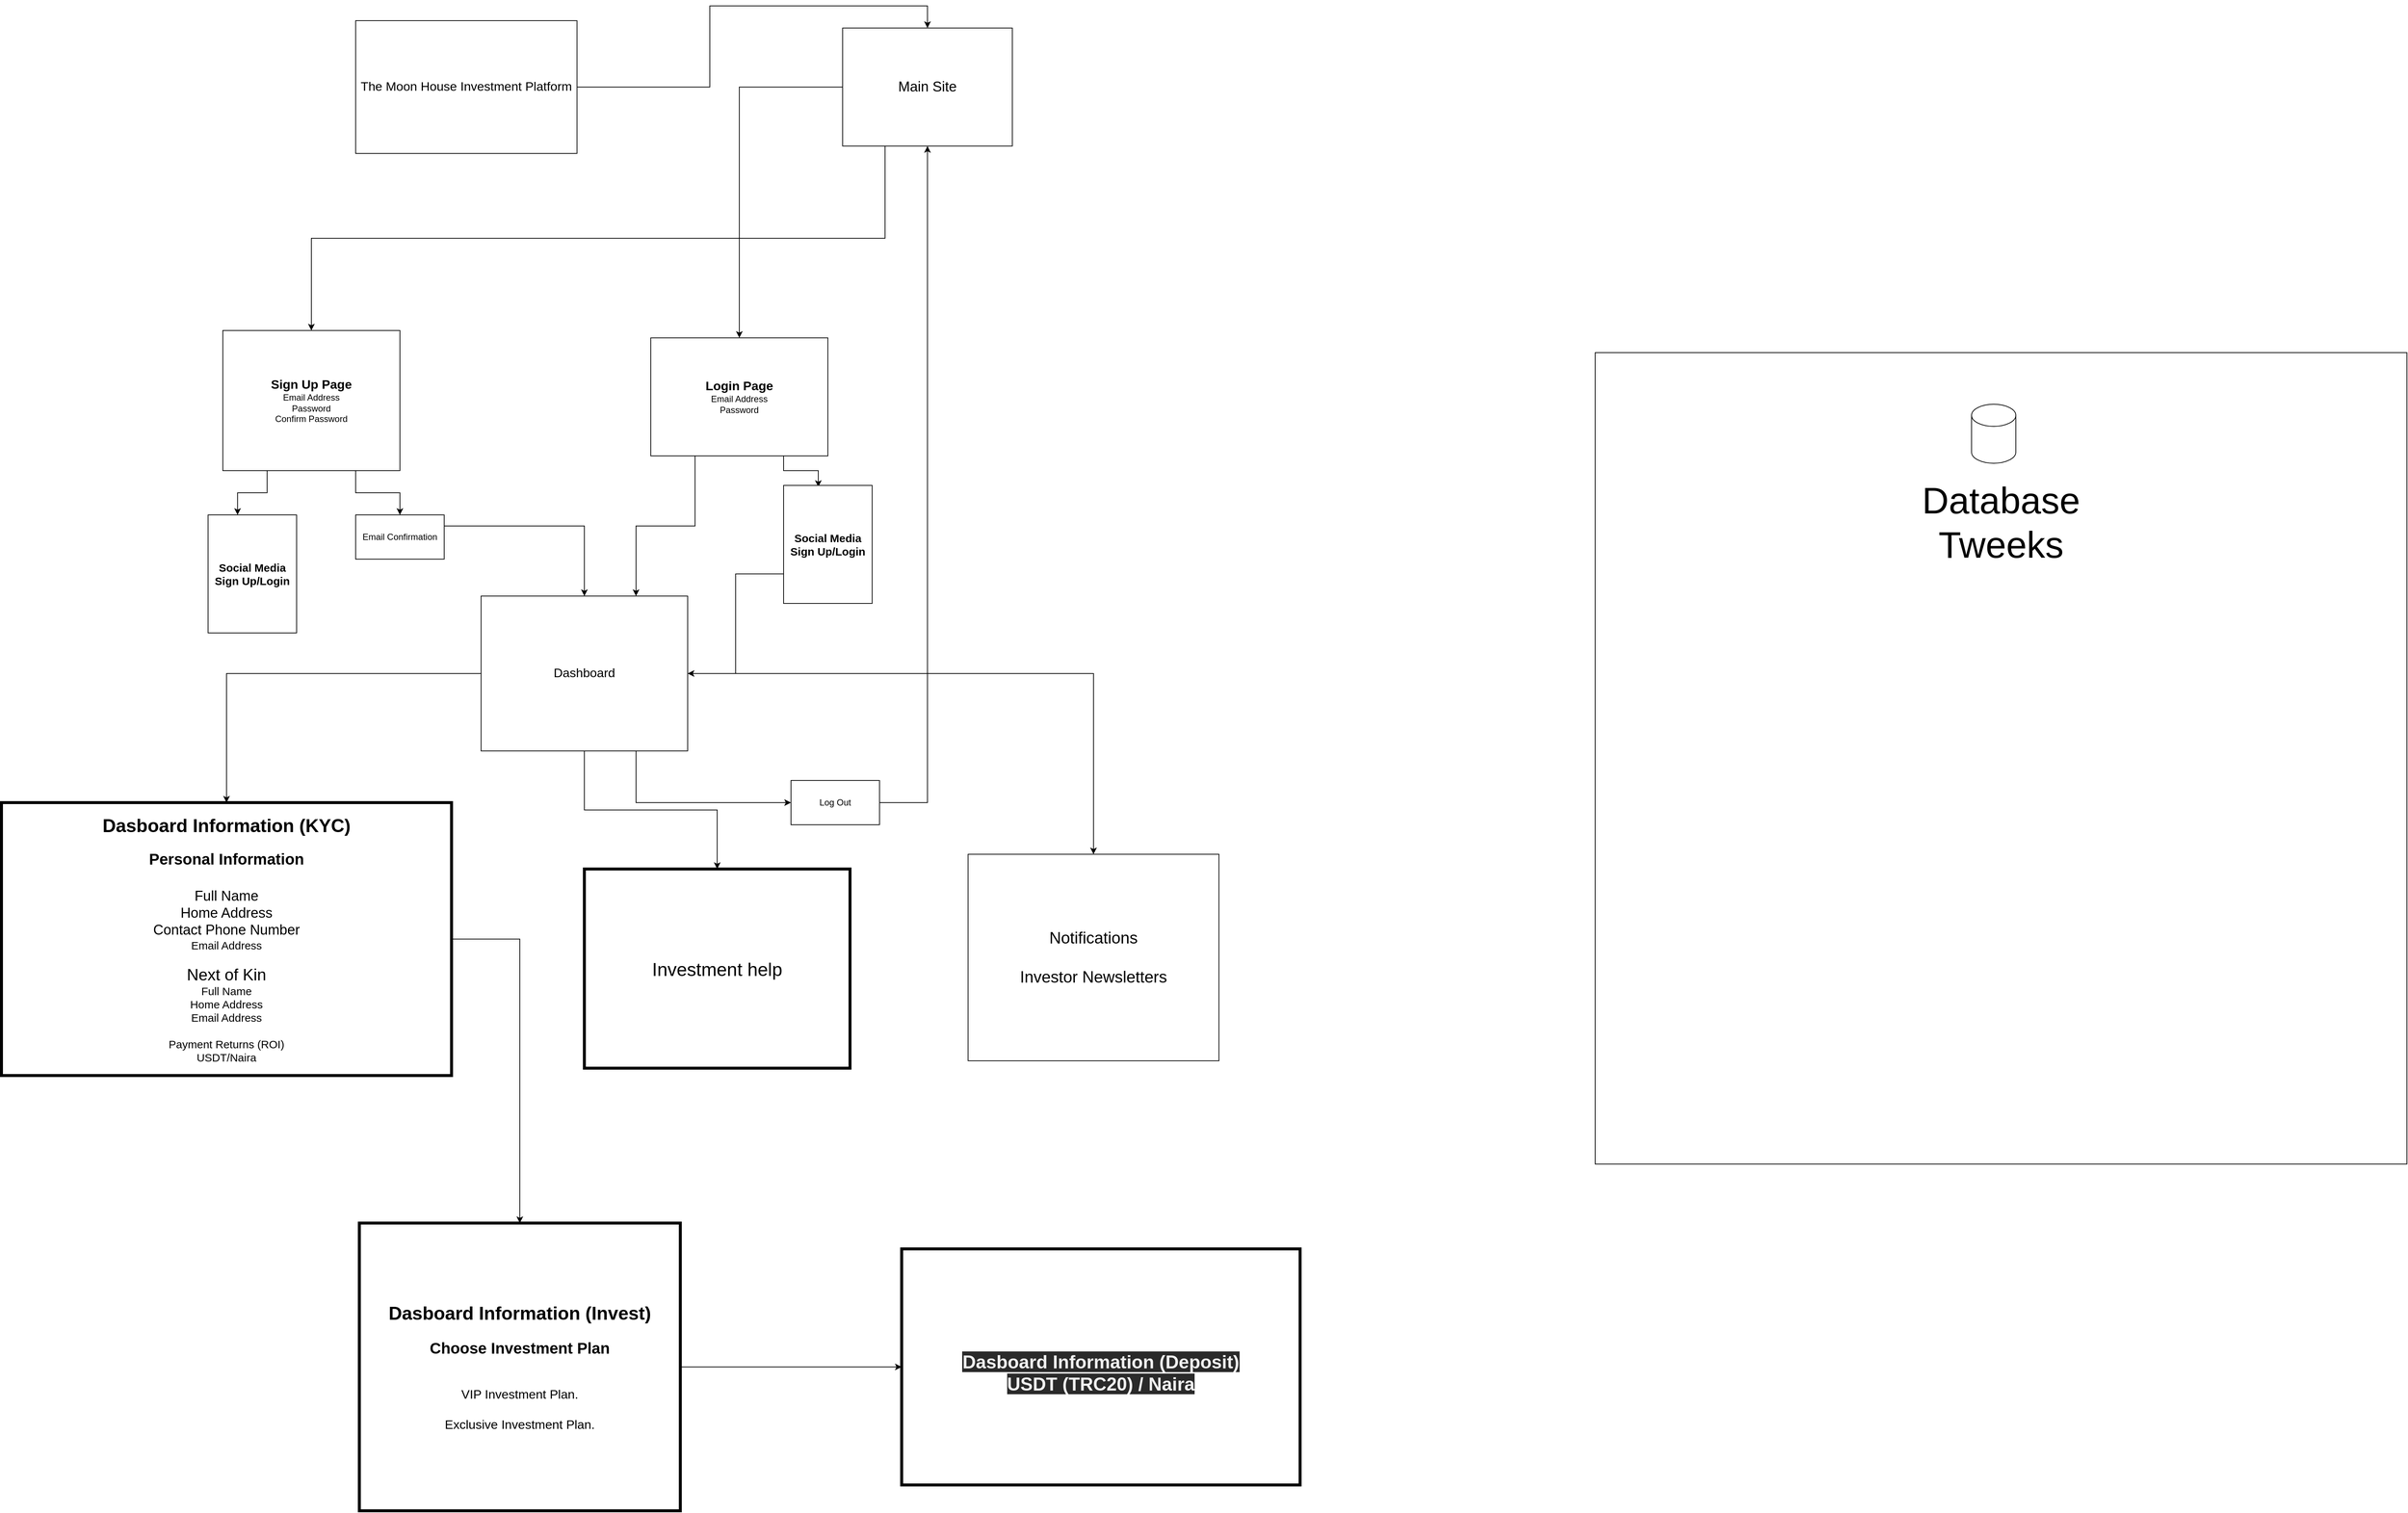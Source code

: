 <mxfile>
    <diagram id="ndgb0dDdwMmz8dWFtkC_" name="Page-1">
        <mxGraphModel dx="2638" dy="1220" grid="1" gridSize="10" guides="1" tooltips="1" connect="1" arrows="1" fold="1" page="1" pageScale="1" pageWidth="850" pageHeight="1100" math="0" shadow="0">
            <root>
                <mxCell id="0"/>
                <mxCell id="1" parent="0"/>
                <mxCell id="23" style="edgeStyle=orthogonalEdgeStyle;rounded=0;orthogonalLoop=1;jettySize=auto;html=1;exitX=1;exitY=0.5;exitDx=0;exitDy=0;entryX=0.5;entryY=0;entryDx=0;entryDy=0;" parent="1" source="2" target="19" edge="1">
                    <mxGeometry relative="1" as="geometry"/>
                </mxCell>
                <mxCell id="2" value="&lt;font style=&quot;font-size: 17px&quot;&gt;The Moon House Investment Platform&lt;/font&gt;" style="rounded=0;whiteSpace=wrap;html=1;" parent="1" vertex="1">
                    <mxGeometry x="250" y="130" width="300" height="180" as="geometry"/>
                </mxCell>
                <mxCell id="5" style="edgeStyle=orthogonalEdgeStyle;rounded=0;orthogonalLoop=1;jettySize=auto;html=1;exitX=0.25;exitY=1;exitDx=0;exitDy=0;entryX=0.333;entryY=0;entryDx=0;entryDy=0;entryPerimeter=0;" parent="1" source="3" target="4" edge="1">
                    <mxGeometry relative="1" as="geometry"/>
                </mxCell>
                <mxCell id="13" style="edgeStyle=orthogonalEdgeStyle;rounded=0;orthogonalLoop=1;jettySize=auto;html=1;exitX=0.75;exitY=1;exitDx=0;exitDy=0;" parent="1" source="3" target="12" edge="1">
                    <mxGeometry relative="1" as="geometry"/>
                </mxCell>
                <mxCell id="3" value="&lt;b&gt;&lt;font style=&quot;font-size: 17px&quot;&gt;Sign Up Page&lt;/font&gt;&lt;/b&gt;&lt;br&gt;Email Address&lt;br&gt;Password&lt;br&gt;Confirm Password" style="rounded=0;whiteSpace=wrap;html=1;" parent="1" vertex="1">
                    <mxGeometry x="70" y="550" width="240" height="190" as="geometry"/>
                </mxCell>
                <mxCell id="4" value="&lt;font style=&quot;font-size: 15px&quot;&gt;&lt;b&gt;Social Media Sign Up/Login&lt;/b&gt;&lt;/font&gt;" style="rounded=0;whiteSpace=wrap;html=1;" parent="1" vertex="1">
                    <mxGeometry x="50" y="800" width="120" height="160" as="geometry"/>
                </mxCell>
                <mxCell id="18" style="edgeStyle=orthogonalEdgeStyle;rounded=0;orthogonalLoop=1;jettySize=auto;html=1;exitX=0.75;exitY=1;exitDx=0;exitDy=0;entryX=0;entryY=0.5;entryDx=0;entryDy=0;" parent="1" source="7" target="17" edge="1">
                    <mxGeometry relative="1" as="geometry"/>
                </mxCell>
                <mxCell id="25" style="edgeStyle=orthogonalEdgeStyle;rounded=0;orthogonalLoop=1;jettySize=auto;html=1;exitX=0;exitY=0.5;exitDx=0;exitDy=0;entryX=0;entryY=0.5;entryDx=0;entryDy=0;" parent="1" source="7" target="7" edge="1">
                    <mxGeometry relative="1" as="geometry">
                        <mxPoint x="130" y="1160" as="targetPoint"/>
                    </mxGeometry>
                </mxCell>
                <mxCell id="40" style="edgeStyle=orthogonalEdgeStyle;rounded=0;orthogonalLoop=1;jettySize=auto;html=1;exitX=0;exitY=0.5;exitDx=0;exitDy=0;entryX=0;entryY=0.5;entryDx=0;entryDy=0;" parent="1" source="7" target="7" edge="1">
                    <mxGeometry relative="1" as="geometry">
                        <mxPoint x="173.68" y="1124.57" as="targetPoint"/>
                    </mxGeometry>
                </mxCell>
                <mxCell id="42" style="edgeStyle=orthogonalEdgeStyle;rounded=0;orthogonalLoop=1;jettySize=auto;html=1;exitX=0;exitY=0.5;exitDx=0;exitDy=0;entryX=0.5;entryY=0;entryDx=0;entryDy=0;" parent="1" source="7" target="41" edge="1">
                    <mxGeometry relative="1" as="geometry"/>
                </mxCell>
                <mxCell id="50" style="edgeStyle=orthogonalEdgeStyle;rounded=0;orthogonalLoop=1;jettySize=auto;html=1;" parent="1" source="7" target="51" edge="1">
                    <mxGeometry relative="1" as="geometry">
                        <mxPoint x="1360" y="1290" as="targetPoint"/>
                    </mxGeometry>
                </mxCell>
                <mxCell id="53" style="edgeStyle=orthogonalEdgeStyle;rounded=0;orthogonalLoop=1;jettySize=auto;html=1;exitX=0.5;exitY=1;exitDx=0;exitDy=0;entryX=0.5;entryY=0;entryDx=0;entryDy=0;" parent="1" source="7" target="52" edge="1">
                    <mxGeometry relative="1" as="geometry"/>
                </mxCell>
                <mxCell id="7" value="&lt;font style=&quot;font-size: 17px&quot;&gt;Dashboard&lt;/font&gt;" style="rounded=0;whiteSpace=wrap;html=1;" parent="1" vertex="1">
                    <mxGeometry x="420" y="910" width="280" height="210" as="geometry"/>
                </mxCell>
                <mxCell id="10" style="edgeStyle=orthogonalEdgeStyle;rounded=0;orthogonalLoop=1;jettySize=auto;html=1;exitX=0.75;exitY=1;exitDx=0;exitDy=0;entryX=0.392;entryY=0.013;entryDx=0;entryDy=0;entryPerimeter=0;" parent="1" source="8" target="9" edge="1">
                    <mxGeometry relative="1" as="geometry"/>
                </mxCell>
                <mxCell id="15" style="edgeStyle=orthogonalEdgeStyle;rounded=0;orthogonalLoop=1;jettySize=auto;html=1;exitX=0.25;exitY=1;exitDx=0;exitDy=0;entryX=0.75;entryY=0;entryDx=0;entryDy=0;" parent="1" source="8" target="7" edge="1">
                    <mxGeometry relative="1" as="geometry"/>
                </mxCell>
                <mxCell id="8" value="&lt;font style=&quot;font-size: 17px&quot;&gt;&lt;b&gt;Login Page&lt;/b&gt;&lt;br&gt;&lt;/font&gt;Email Address&lt;br&gt;Password" style="rounded=0;whiteSpace=wrap;html=1;" parent="1" vertex="1">
                    <mxGeometry x="650" y="560" width="240" height="160" as="geometry"/>
                </mxCell>
                <mxCell id="16" style="edgeStyle=orthogonalEdgeStyle;rounded=0;orthogonalLoop=1;jettySize=auto;html=1;exitX=0;exitY=0.75;exitDx=0;exitDy=0;" parent="1" source="9" target="7" edge="1">
                    <mxGeometry relative="1" as="geometry"/>
                </mxCell>
                <mxCell id="9" value="&lt;font style=&quot;font-size: 15px&quot;&gt;&lt;b&gt;Social Media Sign Up/Login&lt;/b&gt;&lt;/font&gt;" style="rounded=0;whiteSpace=wrap;html=1;" parent="1" vertex="1">
                    <mxGeometry x="830" y="760" width="120" height="160" as="geometry"/>
                </mxCell>
                <mxCell id="14" style="edgeStyle=orthogonalEdgeStyle;rounded=0;orthogonalLoop=1;jettySize=auto;html=1;exitX=1;exitY=0.25;exitDx=0;exitDy=0;" parent="1" source="12" target="7" edge="1">
                    <mxGeometry relative="1" as="geometry"/>
                </mxCell>
                <mxCell id="12" value="Email Confirmation" style="rounded=0;whiteSpace=wrap;html=1;" parent="1" vertex="1">
                    <mxGeometry x="250" y="800" width="120" height="60" as="geometry"/>
                </mxCell>
                <mxCell id="20" style="edgeStyle=orthogonalEdgeStyle;rounded=0;orthogonalLoop=1;jettySize=auto;html=1;exitX=1;exitY=0.5;exitDx=0;exitDy=0;entryX=0.5;entryY=1;entryDx=0;entryDy=0;" parent="1" source="17" target="19" edge="1">
                    <mxGeometry relative="1" as="geometry"/>
                </mxCell>
                <mxCell id="17" value="Log Out" style="rounded=0;whiteSpace=wrap;html=1;" parent="1" vertex="1">
                    <mxGeometry x="840" y="1160" width="120" height="60" as="geometry"/>
                </mxCell>
                <mxCell id="21" style="edgeStyle=orthogonalEdgeStyle;rounded=0;orthogonalLoop=1;jettySize=auto;html=1;exitX=0;exitY=0.5;exitDx=0;exitDy=0;entryX=0.5;entryY=0;entryDx=0;entryDy=0;" parent="1" source="19" target="8" edge="1">
                    <mxGeometry relative="1" as="geometry"/>
                </mxCell>
                <mxCell id="22" style="edgeStyle=orthogonalEdgeStyle;rounded=0;orthogonalLoop=1;jettySize=auto;html=1;exitX=0.25;exitY=1;exitDx=0;exitDy=0;" parent="1" source="19" target="3" edge="1">
                    <mxGeometry relative="1" as="geometry"/>
                </mxCell>
                <mxCell id="19" value="&lt;font style=&quot;font-size: 19px&quot;&gt;Main Site&lt;/font&gt;" style="rounded=0;whiteSpace=wrap;html=1;" parent="1" vertex="1">
                    <mxGeometry x="910" y="140" width="230" height="160" as="geometry"/>
                </mxCell>
                <mxCell id="44" style="edgeStyle=orthogonalEdgeStyle;rounded=0;orthogonalLoop=1;jettySize=auto;html=1;entryX=0.5;entryY=0;entryDx=0;entryDy=0;exitX=1;exitY=0.5;exitDx=0;exitDy=0;" parent="1" source="41" target="43" edge="1">
                    <mxGeometry relative="1" as="geometry">
                        <mxPoint x="410" y="1360" as="targetPoint"/>
                    </mxGeometry>
                </mxCell>
                <mxCell id="41" value="&lt;font style=&quot;font-size: 15px&quot;&gt;&lt;font style=&quot;font-size: 25px&quot;&gt;&lt;b&gt;Dasboard Information (KYC)&lt;/b&gt;&lt;/font&gt;&lt;br&gt;&lt;br&gt;&lt;b style=&quot;font-size: 19px&quot;&gt;&lt;font style=&quot;font-size: 21px&quot;&gt;Personal Information&lt;/font&gt;&lt;br&gt;&lt;span style=&quot;font-size: 22px&quot;&gt;&amp;nbsp;&lt;/span&gt;&lt;/b&gt;&lt;br&gt;&lt;span style=&quot;font-size: 19px&quot;&gt;Full Name&lt;/span&gt;&lt;br&gt;&lt;span style=&quot;font-size: 19px&quot;&gt;Home Address&lt;/span&gt;&lt;br&gt;&lt;span style=&quot;font-size: 19px&quot;&gt;Contact Phone Number&lt;/span&gt;&lt;br&gt;Email Address&lt;br&gt;&lt;br&gt;&lt;font style=&quot;font-size: 22px&quot;&gt;Next of Kin&lt;/font&gt;&lt;br&gt;Full Name&lt;br&gt;Home Address&lt;br&gt;Email Address&lt;br&gt;&lt;br&gt;Payment Returns (ROI)&lt;br&gt;USDT/Naira&lt;br&gt;&lt;/font&gt;" style="rounded=0;whiteSpace=wrap;html=1;strokeWidth=4;" parent="1" vertex="1">
                    <mxGeometry x="-230" y="1190" width="610" height="370" as="geometry"/>
                </mxCell>
                <mxCell id="49" style="edgeStyle=orthogonalEdgeStyle;rounded=0;orthogonalLoop=1;jettySize=auto;html=1;exitX=1;exitY=0.5;exitDx=0;exitDy=0;" parent="1" source="43" target="45" edge="1">
                    <mxGeometry relative="1" as="geometry"/>
                </mxCell>
                <mxCell id="43" value="&lt;font style=&quot;font-size: 17px&quot;&gt;&lt;font style=&quot;font-size: 25px&quot;&gt;&lt;b&gt;Dasboard Information (Invest)&lt;/b&gt;&lt;/font&gt;&lt;br&gt;&lt;br&gt;&lt;span style=&quot;font-size: 21px&quot;&gt;&lt;b&gt;Choose Investment Plan&lt;br&gt;&lt;/b&gt;&lt;/span&gt;&lt;br&gt;&lt;br&gt;VIP Investment Plan.&lt;br&gt;&lt;br&gt;Exclusive Investment Plan.&lt;br&gt;&lt;/font&gt;" style="rounded=0;whiteSpace=wrap;html=1;strokeWidth=4;" parent="1" vertex="1">
                    <mxGeometry x="255" y="1760" width="435" height="390" as="geometry"/>
                </mxCell>
                <mxCell id="45" value="&lt;br&gt;&lt;b style=&quot;color: rgb(240 , 240 , 240) ; font-family: &amp;#34;helvetica&amp;#34; ; font-size: 25px ; font-style: normal ; letter-spacing: normal ; text-align: center ; text-indent: 0px ; text-transform: none ; word-spacing: 0px ; background-color: rgb(42 , 42 , 42)&quot;&gt;Dasboard Information (Deposit)&lt;br&gt;USDT (TRC20) / Naira&lt;br&gt;&lt;/b&gt;" style="rounded=0;whiteSpace=wrap;html=1;strokeWidth=4;" parent="1" vertex="1">
                    <mxGeometry x="990" y="1795" width="540" height="320" as="geometry"/>
                </mxCell>
                <mxCell id="51" value="&lt;font style=&quot;font-size: 22px&quot;&gt;Notifications&lt;br&gt;&lt;br&gt;Investor Newsletters&lt;br&gt;&lt;/font&gt;" style="rounded=0;whiteSpace=wrap;html=1;" parent="1" vertex="1">
                    <mxGeometry x="1080" y="1260" width="340" height="280" as="geometry"/>
                </mxCell>
                <mxCell id="52" value="&lt;font style=&quot;font-size: 25px&quot;&gt;Investment help&lt;/font&gt;" style="rounded=0;whiteSpace=wrap;html=1;strokeWidth=4;" parent="1" vertex="1">
                    <mxGeometry x="560" y="1280" width="360" height="270" as="geometry"/>
                </mxCell>
                <mxCell id="54" value="" style="whiteSpace=wrap;html=1;aspect=fixed;" vertex="1" parent="1">
                    <mxGeometry x="1930" y="580" width="1100" height="1100" as="geometry"/>
                </mxCell>
                <mxCell id="56" value="" style="shape=cylinder3;whiteSpace=wrap;html=1;boundedLbl=1;backgroundOutline=1;size=15;" vertex="1" parent="1">
                    <mxGeometry x="2440" y="650" width="60" height="80" as="geometry"/>
                </mxCell>
                <mxCell id="57" value="&lt;font style=&quot;font-size: 50px&quot;&gt;Database Tweeks&lt;/font&gt;" style="text;html=1;strokeColor=none;fillColor=none;align=center;verticalAlign=middle;whiteSpace=wrap;rounded=0;" vertex="1" parent="1">
                    <mxGeometry x="2460" y="800" width="40" height="20" as="geometry"/>
                </mxCell>
            </root>
        </mxGraphModel>
    </diagram>
</mxfile>